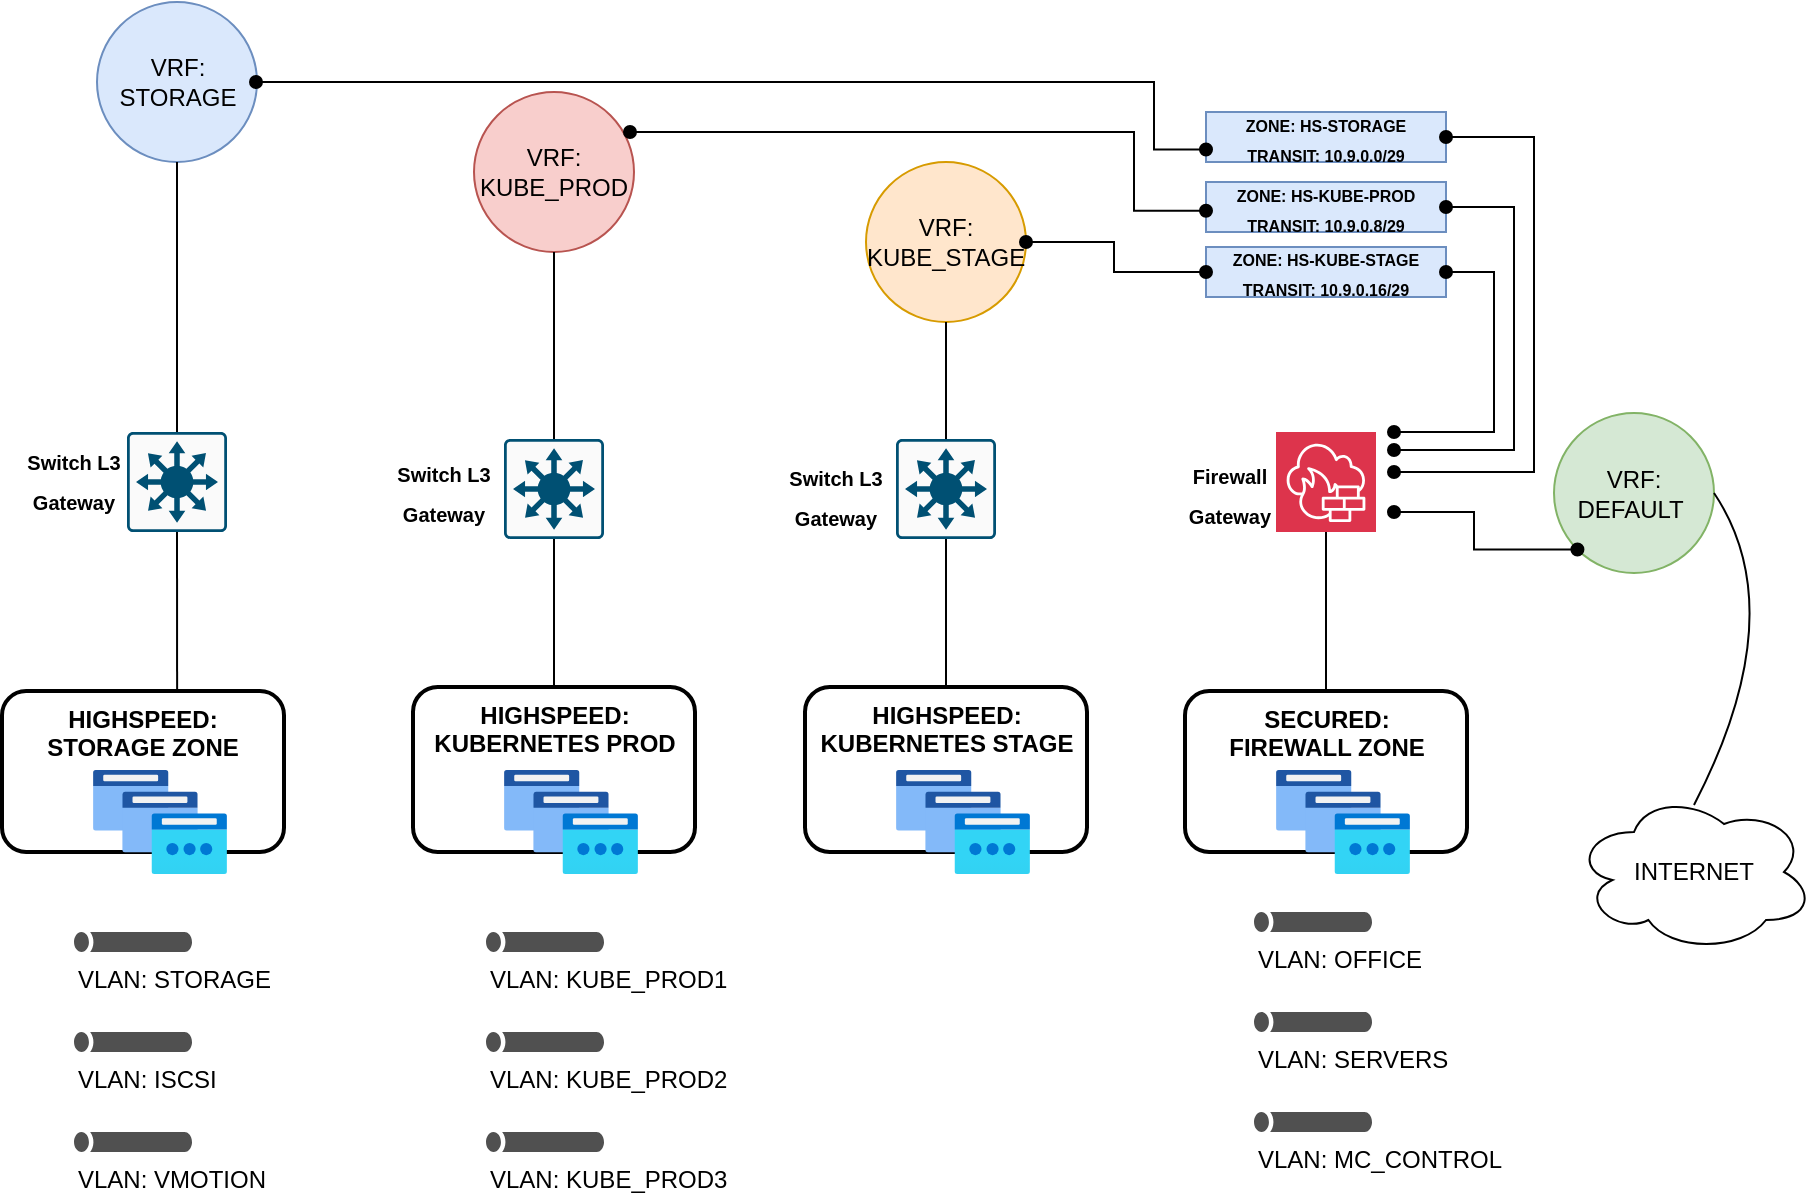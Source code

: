 <mxfile version="24.7.8">
  <diagram name="Page-1" id="DfgF07pSp3SU1vPiNN7P">
    <mxGraphModel dx="2504" dy="860" grid="1" gridSize="10" guides="1" tooltips="1" connect="1" arrows="1" fold="1" page="1" pageScale="1" pageWidth="1100" pageHeight="850" math="0" shadow="0">
      <root>
        <mxCell id="0" />
        <mxCell id="1" parent="0" />
        <mxCell id="8cZCbVJFZoDK88C4Q4Ue-1" value="" style="sketch=0;points=[[0.015,0.015,0],[0.985,0.015,0],[0.985,0.985,0],[0.015,0.985,0],[0.25,0,0],[0.5,0,0],[0.75,0,0],[1,0.25,0],[1,0.5,0],[1,0.75,0],[0.75,1,0],[0.5,1,0],[0.25,1,0],[0,0.75,0],[0,0.5,0],[0,0.25,0]];verticalLabelPosition=bottom;html=1;verticalAlign=top;aspect=fixed;align=center;pointerEvents=1;shape=mxgraph.cisco19.rect;prIcon=l3_switch;fillColor=#FAFAFA;strokeColor=#005073;" parent="1" vertex="1">
          <mxGeometry x="-665" y="233.5" width="50" height="50" as="geometry" />
        </mxCell>
        <mxCell id="8cZCbVJFZoDK88C4Q4Ue-3" value="" style="sketch=0;points=[[0.015,0.015,0],[0.985,0.015,0],[0.985,0.985,0],[0.015,0.985,0],[0.25,0,0],[0.5,0,0],[0.75,0,0],[1,0.25,0],[1,0.5,0],[1,0.75,0],[0.75,1,0],[0.5,1,0],[0.25,1,0],[0,0.75,0],[0,0.5,0],[0,0.25,0]];verticalLabelPosition=bottom;html=1;verticalAlign=top;aspect=fixed;align=center;pointerEvents=1;shape=mxgraph.cisco19.rect;prIcon=l3_switch;fillColor=#FAFAFA;strokeColor=#005073;" parent="1" vertex="1">
          <mxGeometry x="-469" y="233.5" width="50" height="50" as="geometry" />
        </mxCell>
        <mxCell id="8cZCbVJFZoDK88C4Q4Ue-4" value="" style="sketch=0;points=[[0,0,0],[0.25,0,0],[0.5,0,0],[0.75,0,0],[1,0,0],[0,1,0],[0.25,1,0],[0.5,1,0],[0.75,1,0],[1,1,0],[0,0.25,0],[0,0.5,0],[0,0.75,0],[1,0.25,0],[1,0.5,0],[1,0.75,0]];outlineConnect=0;fontColor=#232F3E;fillColor=#DD344C;strokeColor=#ffffff;dashed=0;verticalLabelPosition=bottom;verticalAlign=top;align=center;html=1;fontSize=12;fontStyle=0;aspect=fixed;shape=mxgraph.aws4.resourceIcon;resIcon=mxgraph.aws4.network_firewall;" parent="1" vertex="1">
          <mxGeometry x="-279" y="230" width="50" height="50" as="geometry" />
        </mxCell>
        <mxCell id="8cZCbVJFZoDK88C4Q4Ue-5" value="" style="sketch=0;points=[[0.015,0.015,0],[0.985,0.015,0],[0.985,0.985,0],[0.015,0.985,0],[0.25,0,0],[0.5,0,0],[0.75,0,0],[1,0.25,0],[1,0.5,0],[1,0.75,0],[0.75,1,0],[0.5,1,0],[0.25,1,0],[0,0.75,0],[0,0.5,0],[0,0.25,0]];verticalLabelPosition=bottom;html=1;verticalAlign=top;aspect=fixed;align=center;pointerEvents=1;shape=mxgraph.cisco19.rect;prIcon=l3_switch;fillColor=#FAFAFA;strokeColor=#005073;" parent="1" vertex="1">
          <mxGeometry x="-853.5" y="230" width="50" height="50" as="geometry" />
        </mxCell>
        <mxCell id="8cZCbVJFZoDK88C4Q4Ue-6" value="HIGHSPEED:&lt;div&gt;STORAGE ZONE&lt;/div&gt;" style="rounded=1;whiteSpace=wrap;html=1;fillColor=none;strokeWidth=2;verticalAlign=top;fontStyle=1" parent="1" vertex="1">
          <mxGeometry x="-916" y="359.5" width="141" height="80.5" as="geometry" />
        </mxCell>
        <mxCell id="8cZCbVJFZoDK88C4Q4Ue-7" value="HIGHSPEED: KUBERNETES PROD" style="rounded=1;whiteSpace=wrap;html=1;fillColor=none;strokeWidth=2;verticalAlign=top;fontStyle=1" parent="1" vertex="1">
          <mxGeometry x="-710.5" y="357.5" width="141" height="82.5" as="geometry" />
        </mxCell>
        <mxCell id="8cZCbVJFZoDK88C4Q4Ue-8" value="HIGHSPEED: KUBERNETES STAGE" style="rounded=1;whiteSpace=wrap;html=1;fillColor=none;strokeWidth=2;verticalAlign=top;fontStyle=1" parent="1" vertex="1">
          <mxGeometry x="-514.5" y="357.5" width="141" height="82.5" as="geometry" />
        </mxCell>
        <mxCell id="8cZCbVJFZoDK88C4Q4Ue-9" value="SECURED:&lt;div&gt;FIREWALL ZONE&lt;/div&gt;" style="rounded=1;whiteSpace=wrap;html=1;fillColor=none;strokeWidth=2;verticalAlign=top;fontStyle=1" parent="1" vertex="1">
          <mxGeometry x="-324.5" y="359.5" width="141" height="80.5" as="geometry" />
        </mxCell>
        <mxCell id="8cZCbVJFZoDK88C4Q4Ue-10" value="&lt;font style=&quot;font-size: 10px;&quot;&gt;&lt;b&gt;Switch L3 Gateway&lt;/b&gt;&lt;/font&gt;" style="text;html=1;align=center;verticalAlign=middle;whiteSpace=wrap;rounded=0;fontSize=16;" parent="1" vertex="1">
          <mxGeometry x="-529" y="245.5" width="60" height="30" as="geometry" />
        </mxCell>
        <mxCell id="8cZCbVJFZoDK88C4Q4Ue-11" value="&lt;font style=&quot;font-size: 10px;&quot;&gt;&lt;b&gt;Switch L3 Gateway&lt;/b&gt;&lt;/font&gt;" style="text;html=1;align=center;verticalAlign=middle;whiteSpace=wrap;rounded=0;fontSize=16;" parent="1" vertex="1">
          <mxGeometry x="-725" y="243.5" width="60" height="30" as="geometry" />
        </mxCell>
        <mxCell id="8cZCbVJFZoDK88C4Q4Ue-12" value="&lt;font style=&quot;font-size: 10px;&quot;&gt;&lt;b&gt;Switch L3 Gateway&lt;/b&gt;&lt;/font&gt;" style="text;html=1;align=center;verticalAlign=middle;whiteSpace=wrap;rounded=0;fontSize=16;" parent="1" vertex="1">
          <mxGeometry x="-910.5" y="237.5" width="60" height="30" as="geometry" />
        </mxCell>
        <mxCell id="8cZCbVJFZoDK88C4Q4Ue-13" value="&lt;font size=&quot;1&quot;&gt;&lt;b&gt;Firewall Gateway&lt;/b&gt;&lt;/font&gt;" style="text;html=1;align=center;verticalAlign=middle;whiteSpace=wrap;rounded=0;fontSize=16;" parent="1" vertex="1">
          <mxGeometry x="-332.5" y="243.5" width="60" height="32" as="geometry" />
        </mxCell>
        <mxCell id="8cZCbVJFZoDK88C4Q4Ue-20" value="" style="image;aspect=fixed;html=1;points=[];align=center;fontSize=12;image=img/lib/azure2/networking/IP_Groups.svg;" parent="1" vertex="1">
          <mxGeometry x="-870.5" y="399" width="67" height="52" as="geometry" />
        </mxCell>
        <mxCell id="8cZCbVJFZoDK88C4Q4Ue-21" value="" style="image;aspect=fixed;html=1;points=[];align=center;fontSize=12;image=img/lib/azure2/networking/IP_Groups.svg;" parent="1" vertex="1">
          <mxGeometry x="-665" y="399" width="67" height="52" as="geometry" />
        </mxCell>
        <mxCell id="8cZCbVJFZoDK88C4Q4Ue-22" value="" style="image;aspect=fixed;html=1;points=[];align=center;fontSize=12;image=img/lib/azure2/networking/IP_Groups.svg;" parent="1" vertex="1">
          <mxGeometry x="-469" y="399" width="67" height="52" as="geometry" />
        </mxCell>
        <mxCell id="8cZCbVJFZoDK88C4Q4Ue-23" value="" style="image;aspect=fixed;html=1;points=[];align=center;fontSize=12;image=img/lib/azure2/networking/IP_Groups.svg;" parent="1" vertex="1">
          <mxGeometry x="-279" y="399" width="67" height="52" as="geometry" />
        </mxCell>
        <mxCell id="8cZCbVJFZoDK88C4Q4Ue-25" value="" style="endArrow=none;html=1;rounded=0;fontSize=12;startSize=8;endSize=8;curved=1;entryX=0.5;entryY=1;entryDx=0;entryDy=0;entryPerimeter=0;exitX=0.621;exitY=0.006;exitDx=0;exitDy=0;exitPerimeter=0;" parent="1" source="8cZCbVJFZoDK88C4Q4Ue-6" target="8cZCbVJFZoDK88C4Q4Ue-5" edge="1">
          <mxGeometry width="50" height="50" relative="1" as="geometry">
            <mxPoint x="-800" y="350" as="sourcePoint" />
            <mxPoint x="-820" y="290" as="targetPoint" />
          </mxGeometry>
        </mxCell>
        <mxCell id="8cZCbVJFZoDK88C4Q4Ue-26" value="" style="endArrow=none;html=1;rounded=0;fontSize=12;startSize=8;endSize=8;curved=1;entryX=0.5;entryY=1;entryDx=0;entryDy=0;entryPerimeter=0;exitX=0.5;exitY=0;exitDx=0;exitDy=0;" parent="1" source="8cZCbVJFZoDK88C4Q4Ue-7" target="8cZCbVJFZoDK88C4Q4Ue-1" edge="1">
          <mxGeometry width="50" height="50" relative="1" as="geometry">
            <mxPoint x="-665" y="340" as="sourcePoint" />
            <mxPoint x="-640" y="300" as="targetPoint" />
          </mxGeometry>
        </mxCell>
        <mxCell id="8cZCbVJFZoDK88C4Q4Ue-27" value="" style="endArrow=none;html=1;rounded=0;fontSize=12;startSize=8;endSize=8;curved=1;entryX=0.5;entryY=1;entryDx=0;entryDy=0;entryPerimeter=0;exitX=0.5;exitY=0;exitDx=0;exitDy=0;" parent="1" source="8cZCbVJFZoDK88C4Q4Ue-8" target="8cZCbVJFZoDK88C4Q4Ue-3" edge="1">
          <mxGeometry width="50" height="50" relative="1" as="geometry">
            <mxPoint x="-490" y="340" as="sourcePoint" />
            <mxPoint x="-460" y="290" as="targetPoint" />
          </mxGeometry>
        </mxCell>
        <mxCell id="8cZCbVJFZoDK88C4Q4Ue-28" value="" style="endArrow=none;html=1;rounded=0;fontSize=12;startSize=8;endSize=8;curved=1;entryX=0.5;entryY=1;entryDx=0;entryDy=0;entryPerimeter=0;exitX=0.5;exitY=0;exitDx=0;exitDy=0;" parent="1" source="8cZCbVJFZoDK88C4Q4Ue-9" target="8cZCbVJFZoDK88C4Q4Ue-4" edge="1">
          <mxGeometry width="50" height="50" relative="1" as="geometry">
            <mxPoint x="-840" y="370" as="sourcePoint" />
            <mxPoint x="-790" y="320" as="targetPoint" />
            <Array as="points">
              <mxPoint x="-254" y="320" />
            </Array>
          </mxGeometry>
        </mxCell>
        <mxCell id="uYjCKVZ8ciypdNTfdeA--7" value="VLAN: STORAGE" style="sketch=0;pointerEvents=1;shadow=0;dashed=0;html=1;strokeColor=none;fillColor=#505050;labelPosition=center;verticalLabelPosition=bottom;verticalAlign=top;outlineConnect=0;align=left;shape=mxgraph.office.servers.tunnel_straight;" parent="1" vertex="1">
          <mxGeometry x="-880" y="480" width="59" height="10" as="geometry" />
        </mxCell>
        <mxCell id="uYjCKVZ8ciypdNTfdeA--9" value="VLAN: ISCSI" style="sketch=0;pointerEvents=1;shadow=0;dashed=0;html=1;strokeColor=none;fillColor=#505050;labelPosition=center;verticalLabelPosition=bottom;verticalAlign=top;outlineConnect=0;align=left;shape=mxgraph.office.servers.tunnel_straight;" parent="1" vertex="1">
          <mxGeometry x="-880" y="530" width="59" height="10" as="geometry" />
        </mxCell>
        <mxCell id="uYjCKVZ8ciypdNTfdeA--10" value="VLAN: VMOTION" style="sketch=0;pointerEvents=1;shadow=0;dashed=0;html=1;strokeColor=none;fillColor=#505050;labelPosition=center;verticalLabelPosition=bottom;verticalAlign=top;outlineConnect=0;align=left;shape=mxgraph.office.servers.tunnel_straight;" parent="1" vertex="1">
          <mxGeometry x="-880" y="580" width="59" height="10" as="geometry" />
        </mxCell>
        <mxCell id="uYjCKVZ8ciypdNTfdeA--13" value="VLAN: KUBE_PROD1" style="sketch=0;pointerEvents=1;shadow=0;dashed=0;html=1;strokeColor=none;fillColor=#505050;labelPosition=center;verticalLabelPosition=bottom;verticalAlign=top;outlineConnect=0;align=left;shape=mxgraph.office.servers.tunnel_straight;" parent="1" vertex="1">
          <mxGeometry x="-674" y="480" width="59" height="10" as="geometry" />
        </mxCell>
        <mxCell id="uYjCKVZ8ciypdNTfdeA--14" value="VLAN: KUBE_PROD2" style="sketch=0;pointerEvents=1;shadow=0;dashed=0;html=1;strokeColor=none;fillColor=#505050;labelPosition=center;verticalLabelPosition=bottom;verticalAlign=top;outlineConnect=0;align=left;shape=mxgraph.office.servers.tunnel_straight;" parent="1" vertex="1">
          <mxGeometry x="-674" y="530" width="59" height="10" as="geometry" />
        </mxCell>
        <mxCell id="uYjCKVZ8ciypdNTfdeA--15" value="VLAN: KUBE_PROD3" style="sketch=0;pointerEvents=1;shadow=0;dashed=0;html=1;strokeColor=none;fillColor=#505050;labelPosition=center;verticalLabelPosition=bottom;verticalAlign=top;outlineConnect=0;align=left;shape=mxgraph.office.servers.tunnel_straight;" parent="1" vertex="1">
          <mxGeometry x="-674" y="580" width="59" height="10" as="geometry" />
        </mxCell>
        <mxCell id="uYjCKVZ8ciypdNTfdeA--16" value="VRF:&lt;div&gt;STORAGE&lt;/div&gt;" style="ellipse;whiteSpace=wrap;html=1;aspect=fixed;fillColor=#dae8fc;strokeColor=#6c8ebf;" parent="1" vertex="1">
          <mxGeometry x="-868.5" y="15" width="80" height="80" as="geometry" />
        </mxCell>
        <mxCell id="uYjCKVZ8ciypdNTfdeA--17" value="VRF: KUBE_PROD" style="ellipse;whiteSpace=wrap;html=1;aspect=fixed;fillColor=#f8cecc;strokeColor=#b85450;" parent="1" vertex="1">
          <mxGeometry x="-680" y="60" width="80" height="80" as="geometry" />
        </mxCell>
        <mxCell id="uYjCKVZ8ciypdNTfdeA--18" value="VRF: KUBE_STAGE" style="ellipse;whiteSpace=wrap;html=1;aspect=fixed;fillColor=#ffe6cc;strokeColor=#d79b00;" parent="1" vertex="1">
          <mxGeometry x="-484" y="95" width="80" height="80" as="geometry" />
        </mxCell>
        <mxCell id="uYjCKVZ8ciypdNTfdeA--19" value="VRF: DEFAULT&amp;nbsp;" style="ellipse;whiteSpace=wrap;html=1;aspect=fixed;fillColor=#d5e8d4;strokeColor=#82b366;" parent="1" vertex="1">
          <mxGeometry x="-140" y="220.5" width="80" height="80" as="geometry" />
        </mxCell>
        <mxCell id="uYjCKVZ8ciypdNTfdeA--20" value="&lt;font style=&quot;font-size: 8px;&quot;&gt;&lt;b&gt;ZONE: HS-STORAGE&lt;/b&gt;&lt;/font&gt;&lt;div&gt;&lt;font style=&quot;font-size: 8px;&quot;&gt;&lt;b&gt;TRANSIT: 10.9.0.0/29&lt;/b&gt;&lt;/font&gt;&lt;/div&gt;" style="rounded=0;whiteSpace=wrap;html=1;fillColor=#dae8fc;strokeColor=#6c8ebf;" parent="1" vertex="1">
          <mxGeometry x="-314" y="70" width="120" height="25" as="geometry" />
        </mxCell>
        <mxCell id="uYjCKVZ8ciypdNTfdeA--22" value="&lt;font style=&quot;font-size: 8px;&quot;&gt;&lt;b&gt;ZONE: HS-KUBE-PROD&lt;/b&gt;&lt;/font&gt;&lt;div&gt;&lt;font style=&quot;font-size: 8px;&quot;&gt;&lt;b&gt;TRANSIT: 10.9.0.8/29&lt;/b&gt;&lt;/font&gt;&lt;/div&gt;" style="rounded=0;whiteSpace=wrap;html=1;fillColor=#dae8fc;strokeColor=#6c8ebf;" parent="1" vertex="1">
          <mxGeometry x="-314" y="105" width="120" height="25" as="geometry" />
        </mxCell>
        <mxCell id="uYjCKVZ8ciypdNTfdeA--23" value="&lt;font style=&quot;font-size: 8px;&quot;&gt;&lt;b&gt;ZONE: HS-KUBE-STAGE&lt;/b&gt;&lt;/font&gt;&lt;div&gt;&lt;font style=&quot;font-size: 8px;&quot;&gt;&lt;b&gt;TRANSIT: 10.9.0.16/29&lt;/b&gt;&lt;/font&gt;&lt;/div&gt;" style="rounded=0;whiteSpace=wrap;html=1;fillColor=#dae8fc;strokeColor=#6c8ebf;" parent="1" vertex="1">
          <mxGeometry x="-314" y="137.5" width="120" height="25" as="geometry" />
        </mxCell>
        <mxCell id="uYjCKVZ8ciypdNTfdeA--24" value="INTERNET" style="ellipse;shape=cloud;whiteSpace=wrap;html=1;" parent="1" vertex="1">
          <mxGeometry x="-130" y="410" width="120" height="80" as="geometry" />
        </mxCell>
        <mxCell id="uYjCKVZ8ciypdNTfdeA--25" value="" style="endArrow=none;html=1;rounded=0;fontSize=12;startSize=8;endSize=8;curved=1;exitX=0.5;exitY=0.081;exitDx=0;exitDy=0;entryX=1;entryY=0.5;entryDx=0;entryDy=0;exitPerimeter=0;" parent="1" source="uYjCKVZ8ciypdNTfdeA--24" target="uYjCKVZ8ciypdNTfdeA--19" edge="1">
          <mxGeometry width="50" height="50" relative="1" as="geometry">
            <mxPoint x="-150" y="261" as="sourcePoint" />
            <mxPoint x="-68" y="231.5" as="targetPoint" />
            <Array as="points">
              <mxPoint x="-20" y="320" />
            </Array>
          </mxGeometry>
        </mxCell>
        <mxCell id="uYjCKVZ8ciypdNTfdeA--28" value="" style="endArrow=none;html=1;rounded=0;fontSize=12;startSize=8;endSize=8;curved=1;exitX=0.5;exitY=0;exitDx=0;exitDy=0;exitPerimeter=0;entryX=0.5;entryY=1;entryDx=0;entryDy=0;" parent="1" source="8cZCbVJFZoDK88C4Q4Ue-3" target="uYjCKVZ8ciypdNTfdeA--18" edge="1">
          <mxGeometry width="50" height="50" relative="1" as="geometry">
            <mxPoint x="-450" y="230" as="sourcePoint" />
            <mxPoint x="-420" y="140" as="targetPoint" />
          </mxGeometry>
        </mxCell>
        <mxCell id="uYjCKVZ8ciypdNTfdeA--30" value="" style="edgeStyle=elbowEdgeStyle;elbow=horizontal;endArrow=oval;html=1;curved=0;rounded=0;fontSize=12;endFill=1;startArrow=oval;startFill=1;entryX=0;entryY=0.5;entryDx=0;entryDy=0;exitX=1;exitY=0.5;exitDx=0;exitDy=0;" parent="1" source="uYjCKVZ8ciypdNTfdeA--18" target="uYjCKVZ8ciypdNTfdeA--23" edge="1">
          <mxGeometry width="50" height="50" relative="1" as="geometry">
            <mxPoint x="-430" y="270" as="sourcePoint" />
            <mxPoint x="-380" y="220" as="targetPoint" />
            <Array as="points">
              <mxPoint x="-360" y="130" />
            </Array>
          </mxGeometry>
        </mxCell>
        <mxCell id="uYjCKVZ8ciypdNTfdeA--33" value="" style="edgeStyle=elbowEdgeStyle;elbow=horizontal;endArrow=oval;html=1;curved=0;rounded=0;fontSize=12;endFill=1;startArrow=oval;startFill=1;entryX=0;entryY=0.75;entryDx=0;entryDy=0;exitX=0.975;exitY=0.25;exitDx=0;exitDy=0;exitPerimeter=0;" parent="1" source="uYjCKVZ8ciypdNTfdeA--17" edge="1">
          <mxGeometry width="50" height="50" relative="1" as="geometry">
            <mxPoint x="-610" y="170" as="sourcePoint" />
            <mxPoint x="-314.0" y="119.38" as="targetPoint" />
            <Array as="points">
              <mxPoint x="-350" y="85.63" />
            </Array>
          </mxGeometry>
        </mxCell>
        <mxCell id="uYjCKVZ8ciypdNTfdeA--34" value="" style="edgeStyle=elbowEdgeStyle;elbow=horizontal;endArrow=oval;html=1;curved=0;rounded=0;fontSize=12;endFill=1;startArrow=oval;startFill=1;entryX=0;entryY=0.75;entryDx=0;entryDy=0;" parent="1" target="uYjCKVZ8ciypdNTfdeA--20" edge="1">
          <mxGeometry width="50" height="50" relative="1" as="geometry">
            <mxPoint x="-789" y="55" as="sourcePoint" />
            <mxPoint x="-304.0" y="129.38" as="targetPoint" />
            <Array as="points">
              <mxPoint x="-340" y="70" />
            </Array>
          </mxGeometry>
        </mxCell>
        <mxCell id="uYjCKVZ8ciypdNTfdeA--35" value="" style="endArrow=none;html=1;rounded=0;fontSize=12;startSize=8;endSize=8;curved=1;exitX=0.5;exitY=0;exitDx=0;exitDy=0;exitPerimeter=0;entryX=0.5;entryY=1;entryDx=0;entryDy=0;" parent="1" source="8cZCbVJFZoDK88C4Q4Ue-1" target="uYjCKVZ8ciypdNTfdeA--17" edge="1">
          <mxGeometry width="50" height="50" relative="1" as="geometry">
            <mxPoint x="-434" y="243" as="sourcePoint" />
            <mxPoint x="-434" y="185" as="targetPoint" />
          </mxGeometry>
        </mxCell>
        <mxCell id="uYjCKVZ8ciypdNTfdeA--36" value="" style="endArrow=none;html=1;rounded=0;fontSize=12;startSize=8;endSize=8;curved=1;exitX=0.5;exitY=0;exitDx=0;exitDy=0;exitPerimeter=0;" parent="1" source="8cZCbVJFZoDK88C4Q4Ue-5" target="uYjCKVZ8ciypdNTfdeA--16" edge="1">
          <mxGeometry width="50" height="50" relative="1" as="geometry">
            <mxPoint x="-890" y="220" as="sourcePoint" />
            <mxPoint x="-828" y="100" as="targetPoint" />
          </mxGeometry>
        </mxCell>
        <mxCell id="ttmBt_LywkO-evIrKEJ2-1" value="" style="edgeStyle=elbowEdgeStyle;elbow=horizontal;endArrow=oval;html=1;curved=0;rounded=0;fontSize=12;endFill=1;startArrow=oval;startFill=1;exitX=1;exitY=0.5;exitDx=0;exitDy=0;" edge="1" parent="1" source="uYjCKVZ8ciypdNTfdeA--23">
          <mxGeometry width="50" height="50" relative="1" as="geometry">
            <mxPoint x="-394" y="145" as="sourcePoint" />
            <mxPoint x="-220" y="230" as="targetPoint" />
            <Array as="points">
              <mxPoint x="-170" y="180" />
            </Array>
          </mxGeometry>
        </mxCell>
        <mxCell id="ttmBt_LywkO-evIrKEJ2-2" value="" style="edgeStyle=elbowEdgeStyle;elbow=horizontal;endArrow=oval;html=1;curved=0;rounded=0;fontSize=12;endFill=1;startArrow=oval;startFill=1;exitX=1;exitY=0.5;exitDx=0;exitDy=0;" edge="1" parent="1" source="uYjCKVZ8ciypdNTfdeA--22">
          <mxGeometry width="50" height="50" relative="1" as="geometry">
            <mxPoint x="-184" y="160" as="sourcePoint" />
            <mxPoint x="-220" y="239" as="targetPoint" />
            <Array as="points">
              <mxPoint x="-160" y="190" />
            </Array>
          </mxGeometry>
        </mxCell>
        <mxCell id="ttmBt_LywkO-evIrKEJ2-3" value="" style="edgeStyle=elbowEdgeStyle;elbow=horizontal;endArrow=oval;html=1;curved=0;rounded=0;fontSize=12;endFill=1;startArrow=oval;startFill=1;exitX=1;exitY=0.5;exitDx=0;exitDy=0;" edge="1" parent="1" source="uYjCKVZ8ciypdNTfdeA--20">
          <mxGeometry width="50" height="50" relative="1" as="geometry">
            <mxPoint x="-184" y="128" as="sourcePoint" />
            <mxPoint x="-220" y="250" as="targetPoint" />
            <Array as="points">
              <mxPoint x="-150" y="200" />
            </Array>
          </mxGeometry>
        </mxCell>
        <mxCell id="ttmBt_LywkO-evIrKEJ2-4" value="" style="edgeStyle=elbowEdgeStyle;elbow=horizontal;endArrow=oval;html=1;curved=0;rounded=0;fontSize=12;endFill=1;startArrow=oval;startFill=1;exitX=0;exitY=1;exitDx=0;exitDy=0;" edge="1" parent="1" source="uYjCKVZ8ciypdNTfdeA--19">
          <mxGeometry width="50" height="50" relative="1" as="geometry">
            <mxPoint x="-174" y="138" as="sourcePoint" />
            <mxPoint x="-220" y="270" as="targetPoint" />
            <Array as="points">
              <mxPoint x="-180" y="280" />
            </Array>
          </mxGeometry>
        </mxCell>
        <mxCell id="ttmBt_LywkO-evIrKEJ2-5" value="VLAN: OFFICE" style="sketch=0;pointerEvents=1;shadow=0;dashed=0;html=1;strokeColor=none;fillColor=#505050;labelPosition=center;verticalLabelPosition=bottom;verticalAlign=top;outlineConnect=0;align=left;shape=mxgraph.office.servers.tunnel_straight;" vertex="1" parent="1">
          <mxGeometry x="-290" y="470" width="59" height="10" as="geometry" />
        </mxCell>
        <mxCell id="ttmBt_LywkO-evIrKEJ2-6" value="VLAN: SERVERS" style="sketch=0;pointerEvents=1;shadow=0;dashed=0;html=1;strokeColor=none;fillColor=#505050;labelPosition=center;verticalLabelPosition=bottom;verticalAlign=top;outlineConnect=0;align=left;shape=mxgraph.office.servers.tunnel_straight;" vertex="1" parent="1">
          <mxGeometry x="-290" y="520" width="59" height="10" as="geometry" />
        </mxCell>
        <mxCell id="ttmBt_LywkO-evIrKEJ2-7" value="VLAN: MC_CONTROL" style="sketch=0;pointerEvents=1;shadow=0;dashed=0;html=1;strokeColor=none;fillColor=#505050;labelPosition=center;verticalLabelPosition=bottom;verticalAlign=top;outlineConnect=0;align=left;shape=mxgraph.office.servers.tunnel_straight;" vertex="1" parent="1">
          <mxGeometry x="-290" y="570" width="59" height="10" as="geometry" />
        </mxCell>
      </root>
    </mxGraphModel>
  </diagram>
</mxfile>
